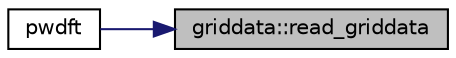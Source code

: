 digraph "griddata::read_griddata"
{
 // LATEX_PDF_SIZE
  edge [fontname="Helvetica",fontsize="10",labelfontname="Helvetica",labelfontsize="10"];
  node [fontname="Helvetica",fontsize="10",shape=record];
  rankdir="RL";
  Node1 [label="griddata::read_griddata",height=0.2,width=0.4,color="black", fillcolor="grey75", style="filled", fontcolor="black",tooltip="Read unit-cell grid data such as Vks."];
  Node1 -> Node2 [dir="back",color="midnightblue",fontsize="10",style="solid",fontname="Helvetica"];
  Node2 [label="pwdft",height=0.2,width=0.4,color="black", fillcolor="white", style="filled",URL="$pwdft_8_f90.html#a676d884bb05028d628a63337b149182e",tooltip=" "];
}

